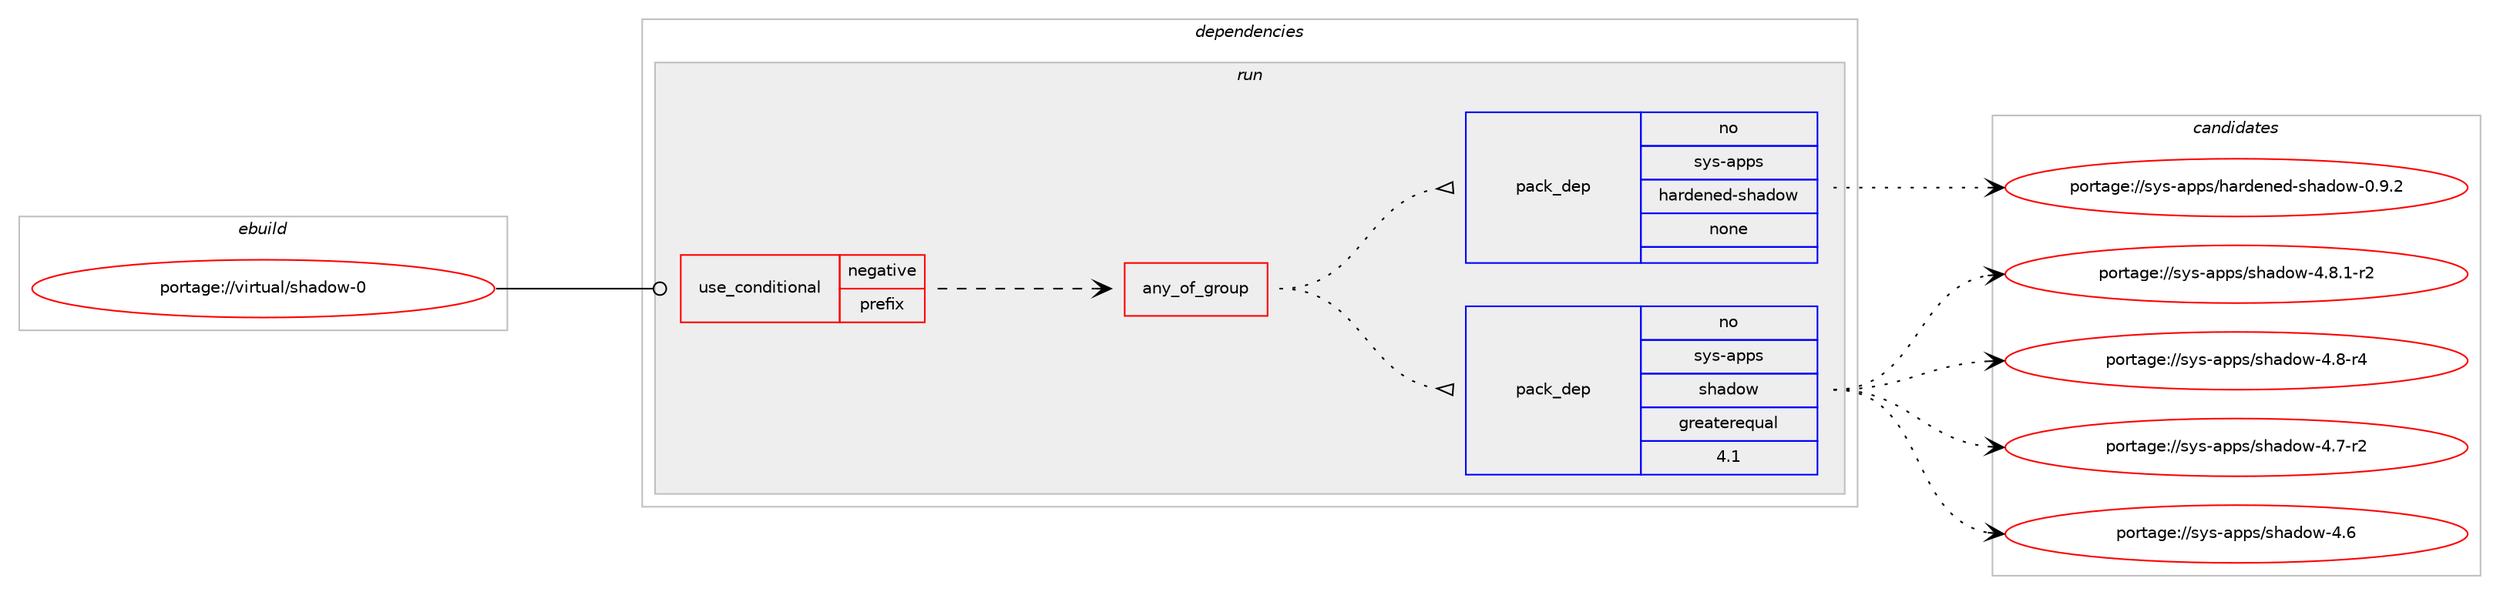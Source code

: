 digraph prolog {

# *************
# Graph options
# *************

newrank=true;
concentrate=true;
compound=true;
graph [rankdir=LR,fontname=Helvetica,fontsize=10,ranksep=1.5];#, ranksep=2.5, nodesep=0.2];
edge  [arrowhead=vee];
node  [fontname=Helvetica,fontsize=10];

# **********
# The ebuild
# **********

subgraph cluster_leftcol {
color=gray;
rank=same;
label=<<i>ebuild</i>>;
id [label="portage://virtual/shadow-0", color=red, width=4, href="../virtual/shadow-0.svg"];
}

# ****************
# The dependencies
# ****************

subgraph cluster_midcol {
color=gray;
label=<<i>dependencies</i>>;
subgraph cluster_compile {
fillcolor="#eeeeee";
style=filled;
label=<<i>compile</i>>;
}
subgraph cluster_compileandrun {
fillcolor="#eeeeee";
style=filled;
label=<<i>compile and run</i>>;
}
subgraph cluster_run {
fillcolor="#eeeeee";
style=filled;
label=<<i>run</i>>;
subgraph cond1330 {
dependency8495 [label=<<TABLE BORDER="0" CELLBORDER="1" CELLSPACING="0" CELLPADDING="4"><TR><TD ROWSPAN="3" CELLPADDING="10">use_conditional</TD></TR><TR><TD>negative</TD></TR><TR><TD>prefix</TD></TR></TABLE>>, shape=none, color=red];
subgraph any94 {
dependency8496 [label=<<TABLE BORDER="0" CELLBORDER="1" CELLSPACING="0" CELLPADDING="4"><TR><TD CELLPADDING="10">any_of_group</TD></TR></TABLE>>, shape=none, color=red];subgraph pack7069 {
dependency8497 [label=<<TABLE BORDER="0" CELLBORDER="1" CELLSPACING="0" CELLPADDING="4" WIDTH="220"><TR><TD ROWSPAN="6" CELLPADDING="30">pack_dep</TD></TR><TR><TD WIDTH="110">no</TD></TR><TR><TD>sys-apps</TD></TR><TR><TD>shadow</TD></TR><TR><TD>greaterequal</TD></TR><TR><TD>4.1</TD></TR></TABLE>>, shape=none, color=blue];
}
dependency8496:e -> dependency8497:w [weight=20,style="dotted",arrowhead="oinv"];
subgraph pack7070 {
dependency8498 [label=<<TABLE BORDER="0" CELLBORDER="1" CELLSPACING="0" CELLPADDING="4" WIDTH="220"><TR><TD ROWSPAN="6" CELLPADDING="30">pack_dep</TD></TR><TR><TD WIDTH="110">no</TD></TR><TR><TD>sys-apps</TD></TR><TR><TD>hardened-shadow</TD></TR><TR><TD>none</TD></TR><TR><TD></TD></TR></TABLE>>, shape=none, color=blue];
}
dependency8496:e -> dependency8498:w [weight=20,style="dotted",arrowhead="oinv"];
}
dependency8495:e -> dependency8496:w [weight=20,style="dashed",arrowhead="vee"];
}
id:e -> dependency8495:w [weight=20,style="solid",arrowhead="odot"];
}
}

# **************
# The candidates
# **************

subgraph cluster_choices {
rank=same;
color=gray;
label=<<i>candidates</i>>;

subgraph choice7069 {
color=black;
nodesep=1;
choice115121115459711211211547115104971001111194552465646494511450 [label="portage://sys-apps/shadow-4.8.1-r2", color=red, width=4,href="../sys-apps/shadow-4.8.1-r2.svg"];
choice11512111545971121121154711510497100111119455246564511452 [label="portage://sys-apps/shadow-4.8-r4", color=red, width=4,href="../sys-apps/shadow-4.8-r4.svg"];
choice11512111545971121121154711510497100111119455246554511450 [label="portage://sys-apps/shadow-4.7-r2", color=red, width=4,href="../sys-apps/shadow-4.7-r2.svg"];
choice1151211154597112112115471151049710011111945524654 [label="portage://sys-apps/shadow-4.6", color=red, width=4,href="../sys-apps/shadow-4.6.svg"];
dependency8497:e -> choice115121115459711211211547115104971001111194552465646494511450:w [style=dotted,weight="100"];
dependency8497:e -> choice11512111545971121121154711510497100111119455246564511452:w [style=dotted,weight="100"];
dependency8497:e -> choice11512111545971121121154711510497100111119455246554511450:w [style=dotted,weight="100"];
dependency8497:e -> choice1151211154597112112115471151049710011111945524654:w [style=dotted,weight="100"];
}
subgraph choice7070 {
color=black;
nodesep=1;
choice115121115459711211211547104971141001011101011004511510497100111119454846574650 [label="portage://sys-apps/hardened-shadow-0.9.2", color=red, width=4,href="../sys-apps/hardened-shadow-0.9.2.svg"];
dependency8498:e -> choice115121115459711211211547104971141001011101011004511510497100111119454846574650:w [style=dotted,weight="100"];
}
}

}
